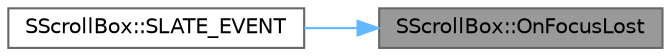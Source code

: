 digraph "SScrollBox::OnFocusLost"
{
 // INTERACTIVE_SVG=YES
 // LATEX_PDF_SIZE
  bgcolor="transparent";
  edge [fontname=Helvetica,fontsize=10,labelfontname=Helvetica,labelfontsize=10];
  node [fontname=Helvetica,fontsize=10,shape=box,height=0.2,width=0.4];
  rankdir="RL";
  Node1 [id="Node000001",label="SScrollBox::OnFocusLost",height=0.2,width=0.4,color="gray40", fillcolor="grey60", style="filled", fontcolor="black",tooltip="Called when this widget loses focus."];
  Node1 -> Node2 [id="edge1_Node000001_Node000002",dir="back",color="steelblue1",style="solid",tooltip=" "];
  Node2 [id="Node000002",label="SScrollBox::SLATE_EVENT",height=0.2,width=0.4,color="grey40", fillcolor="white", style="filled",URL="$df/d95/classSScrollBox.html#ac5877f1b9e8b1b1212f429b2d49425c7",tooltip="If bIsFocusable is enabled, Called when the scrollbox focus is received."];
}
